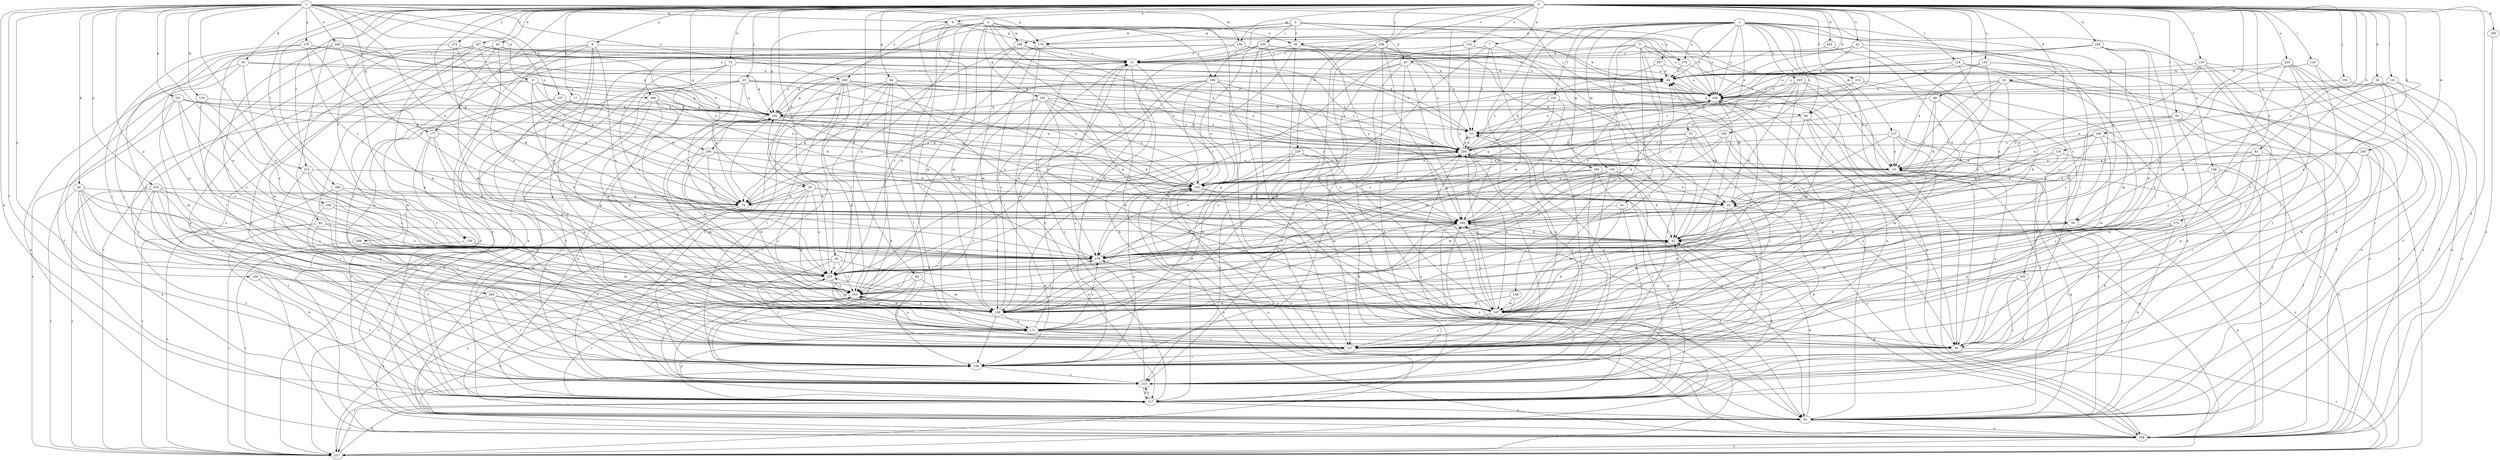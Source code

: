 strict digraph  {
0;
1;
2;
3;
4;
5;
6;
7;
8;
9;
10;
17;
19;
20;
23;
26;
30;
31;
32;
34;
35;
39;
40;
41;
42;
43;
44;
48;
50;
52;
53;
60;
62;
63;
64;
73;
75;
81;
84;
91;
94;
95;
103;
104;
105;
106;
107;
116;
117;
119;
120;
121;
124;
126;
128;
130;
134;
136;
137;
139;
143;
148;
149;
150;
152;
157;
159;
160;
165;
170;
171;
177;
179;
180;
181;
182;
187;
189;
190;
191;
193;
195;
202;
203;
204;
208;
210;
214;
215;
224;
225;
236;
237;
239;
242;
244;
245;
246;
247;
249;
251;
255;
256;
258;
259;
265;
267;
268;
269;
272;
273;
278;
279;
0 -> 6  [label=a];
0 -> 7  [label=a];
0 -> 8  [label=a];
0 -> 17  [label=b];
0 -> 19  [label=b];
0 -> 23  [label=c];
0 -> 26  [label=c];
0 -> 30  [label=c];
0 -> 32  [label=d];
0 -> 34  [label=d];
0 -> 43  [label=e];
0 -> 44  [label=e];
0 -> 48  [label=e];
0 -> 50  [label=e];
0 -> 60  [label=f];
0 -> 62  [label=f];
0 -> 63  [label=f];
0 -> 64  [label=g];
0 -> 73  [label=g];
0 -> 75  [label=h];
0 -> 81  [label=h];
0 -> 84  [label=h];
0 -> 91  [label=i];
0 -> 94  [label=i];
0 -> 103  [label=j];
0 -> 116  [label=k];
0 -> 119  [label=l];
0 -> 120  [label=l];
0 -> 121  [label=l];
0 -> 124  [label=l];
0 -> 126  [label=l];
0 -> 130  [label=m];
0 -> 143  [label=n];
0 -> 152  [label=o];
0 -> 165  [label=p];
0 -> 177  [label=q];
0 -> 187  [label=r];
0 -> 189  [label=r];
0 -> 190  [label=r];
0 -> 208  [label=t];
0 -> 210  [label=t];
0 -> 214  [label=t];
0 -> 224  [label=u];
0 -> 236  [label=v];
0 -> 239  [label=w];
0 -> 242  [label=w];
0 -> 244  [label=w];
0 -> 245  [label=w];
0 -> 259  [label=y];
0 -> 272  [label=z];
0 -> 273  [label=z];
1 -> 8  [label=a];
1 -> 9  [label=a];
1 -> 35  [label=d];
1 -> 39  [label=d];
1 -> 50  [label=e];
1 -> 94  [label=i];
1 -> 104  [label=j];
1 -> 117  [label=k];
1 -> 130  [label=m];
1 -> 134  [label=m];
1 -> 157  [label=o];
1 -> 159  [label=o];
1 -> 170  [label=p];
1 -> 177  [label=q];
1 -> 179  [label=q];
1 -> 214  [label=t];
1 -> 215  [label=t];
1 -> 249  [label=x];
1 -> 251  [label=x];
1 -> 255  [label=x];
1 -> 256  [label=x];
1 -> 259  [label=y];
1 -> 265  [label=y];
2 -> 50  [label=e];
2 -> 52  [label=e];
2 -> 84  [label=h];
2 -> 94  [label=i];
2 -> 95  [label=i];
2 -> 136  [label=m];
2 -> 137  [label=m];
2 -> 139  [label=m];
2 -> 148  [label=n];
2 -> 149  [label=n];
2 -> 160  [label=o];
2 -> 170  [label=p];
2 -> 180  [label=q];
2 -> 191  [label=r];
2 -> 193  [label=r];
2 -> 195  [label=s];
2 -> 202  [label=s];
2 -> 203  [label=s];
2 -> 278  [label=z];
3 -> 10  [label=a];
3 -> 30  [label=c];
3 -> 40  [label=d];
3 -> 105  [label=j];
3 -> 106  [label=j];
3 -> 160  [label=o];
3 -> 170  [label=p];
3 -> 204  [label=s];
3 -> 246  [label=w];
3 -> 267  [label=y];
3 -> 268  [label=y];
4 -> 19  [label=b];
4 -> 30  [label=c];
4 -> 63  [label=f];
4 -> 95  [label=i];
4 -> 106  [label=j];
4 -> 139  [label=m];
4 -> 160  [label=o];
4 -> 181  [label=q];
4 -> 182  [label=q];
4 -> 193  [label=r];
4 -> 225  [label=u];
4 -> 246  [label=w];
4 -> 247  [label=w];
4 -> 256  [label=x];
5 -> 31  [label=c];
5 -> 40  [label=d];
5 -> 41  [label=d];
5 -> 42  [label=d];
5 -> 95  [label=i];
5 -> 139  [label=m];
5 -> 237  [label=v];
5 -> 247  [label=w];
5 -> 278  [label=z];
6 -> 31  [label=c];
6 -> 63  [label=f];
6 -> 95  [label=i];
6 -> 107  [label=j];
6 -> 126  [label=l];
6 -> 225  [label=u];
6 -> 258  [label=x];
7 -> 31  [label=c];
7 -> 53  [label=e];
7 -> 95  [label=i];
7 -> 107  [label=j];
7 -> 225  [label=u];
8 -> 95  [label=i];
8 -> 107  [label=j];
8 -> 139  [label=m];
8 -> 160  [label=o];
8 -> 170  [label=p];
8 -> 278  [label=z];
9 -> 20  [label=b];
9 -> 42  [label=d];
9 -> 139  [label=m];
9 -> 150  [label=n];
9 -> 182  [label=q];
9 -> 204  [label=s];
9 -> 215  [label=t];
9 -> 268  [label=y];
10 -> 150  [label=n];
10 -> 237  [label=v];
17 -> 63  [label=f];
17 -> 171  [label=p];
17 -> 182  [label=q];
17 -> 225  [label=u];
19 -> 20  [label=b];
19 -> 73  [label=g];
19 -> 128  [label=l];
19 -> 193  [label=r];
19 -> 225  [label=u];
19 -> 247  [label=w];
19 -> 269  [label=y];
20 -> 84  [label=h];
20 -> 128  [label=l];
20 -> 215  [label=t];
20 -> 247  [label=w];
20 -> 269  [label=y];
23 -> 73  [label=g];
23 -> 117  [label=k];
23 -> 150  [label=n];
23 -> 160  [label=o];
23 -> 171  [label=p];
23 -> 182  [label=q];
23 -> 204  [label=s];
23 -> 237  [label=v];
26 -> 193  [label=r];
26 -> 215  [label=t];
26 -> 225  [label=u];
26 -> 247  [label=w];
26 -> 258  [label=x];
30 -> 20  [label=b];
30 -> 31  [label=c];
30 -> 107  [label=j];
30 -> 171  [label=p];
30 -> 269  [label=y];
31 -> 84  [label=h];
31 -> 117  [label=k];
31 -> 128  [label=l];
31 -> 150  [label=n];
31 -> 182  [label=q];
32 -> 10  [label=a];
32 -> 20  [label=b];
32 -> 63  [label=f];
32 -> 160  [label=o];
32 -> 204  [label=s];
32 -> 258  [label=x];
32 -> 269  [label=y];
34 -> 63  [label=f];
34 -> 95  [label=i];
34 -> 107  [label=j];
34 -> 160  [label=o];
34 -> 193  [label=r];
35 -> 63  [label=f];
35 -> 84  [label=h];
35 -> 182  [label=q];
35 -> 258  [label=x];
35 -> 279  [label=z];
39 -> 73  [label=g];
39 -> 107  [label=j];
39 -> 117  [label=k];
39 -> 215  [label=t];
39 -> 225  [label=u];
39 -> 237  [label=v];
39 -> 279  [label=z];
40 -> 84  [label=h];
40 -> 128  [label=l];
40 -> 171  [label=p];
40 -> 182  [label=q];
40 -> 237  [label=v];
40 -> 269  [label=y];
41 -> 128  [label=l];
41 -> 247  [label=w];
41 -> 269  [label=y];
42 -> 84  [label=h];
42 -> 117  [label=k];
42 -> 269  [label=y];
42 -> 279  [label=z];
43 -> 31  [label=c];
43 -> 42  [label=d];
43 -> 53  [label=e];
43 -> 107  [label=j];
43 -> 160  [label=o];
44 -> 31  [label=c];
44 -> 117  [label=k];
44 -> 139  [label=m];
44 -> 204  [label=s];
44 -> 225  [label=u];
44 -> 258  [label=x];
48 -> 20  [label=b];
48 -> 42  [label=d];
48 -> 150  [label=n];
48 -> 182  [label=q];
50 -> 42  [label=d];
50 -> 63  [label=f];
50 -> 139  [label=m];
50 -> 258  [label=x];
52 -> 95  [label=i];
52 -> 107  [label=j];
52 -> 150  [label=n];
52 -> 204  [label=s];
52 -> 279  [label=z];
53 -> 160  [label=o];
53 -> 204  [label=s];
60 -> 107  [label=j];
60 -> 128  [label=l];
60 -> 139  [label=m];
60 -> 193  [label=r];
62 -> 42  [label=d];
62 -> 117  [label=k];
62 -> 128  [label=l];
62 -> 237  [label=v];
62 -> 279  [label=z];
63 -> 10  [label=a];
63 -> 42  [label=d];
63 -> 84  [label=h];
63 -> 150  [label=n];
63 -> 182  [label=q];
63 -> 258  [label=x];
64 -> 73  [label=g];
64 -> 117  [label=k];
64 -> 128  [label=l];
64 -> 160  [label=o];
64 -> 182  [label=q];
64 -> 193  [label=r];
64 -> 204  [label=s];
64 -> 279  [label=z];
73 -> 204  [label=s];
73 -> 215  [label=t];
73 -> 237  [label=v];
75 -> 53  [label=e];
75 -> 84  [label=h];
75 -> 107  [label=j];
75 -> 171  [label=p];
75 -> 225  [label=u];
75 -> 279  [label=z];
81 -> 10  [label=a];
81 -> 20  [label=b];
81 -> 63  [label=f];
81 -> 95  [label=i];
81 -> 247  [label=w];
81 -> 279  [label=z];
84 -> 160  [label=o];
84 -> 204  [label=s];
91 -> 20  [label=b];
91 -> 53  [label=e];
91 -> 63  [label=f];
91 -> 107  [label=j];
91 -> 258  [label=x];
91 -> 279  [label=z];
94 -> 53  [label=e];
94 -> 63  [label=f];
94 -> 95  [label=i];
94 -> 107  [label=j];
94 -> 247  [label=w];
95 -> 10  [label=a];
95 -> 225  [label=u];
95 -> 237  [label=v];
95 -> 279  [label=z];
103 -> 160  [label=o];
103 -> 258  [label=x];
104 -> 215  [label=t];
104 -> 269  [label=y];
104 -> 279  [label=z];
105 -> 31  [label=c];
105 -> 53  [label=e];
105 -> 95  [label=i];
105 -> 107  [label=j];
105 -> 139  [label=m];
105 -> 160  [label=o];
105 -> 247  [label=w];
105 -> 279  [label=z];
106 -> 73  [label=g];
106 -> 139  [label=m];
106 -> 150  [label=n];
106 -> 160  [label=o];
106 -> 204  [label=s];
106 -> 225  [label=u];
106 -> 247  [label=w];
106 -> 269  [label=y];
107 -> 128  [label=l];
107 -> 204  [label=s];
116 -> 10  [label=a];
116 -> 20  [label=b];
116 -> 73  [label=g];
116 -> 258  [label=x];
117 -> 31  [label=c];
117 -> 63  [label=f];
117 -> 171  [label=p];
117 -> 193  [label=r];
117 -> 204  [label=s];
117 -> 215  [label=t];
117 -> 237  [label=v];
117 -> 269  [label=y];
119 -> 84  [label=h];
119 -> 117  [label=k];
119 -> 160  [label=o];
119 -> 215  [label=t];
119 -> 258  [label=x];
119 -> 269  [label=y];
120 -> 84  [label=h];
120 -> 107  [label=j];
120 -> 258  [label=x];
121 -> 63  [label=f];
121 -> 150  [label=n];
121 -> 160  [label=o];
121 -> 279  [label=z];
124 -> 84  [label=h];
124 -> 139  [label=m];
124 -> 160  [label=o];
124 -> 204  [label=s];
124 -> 225  [label=u];
124 -> 237  [label=v];
126 -> 128  [label=l];
126 -> 237  [label=v];
126 -> 279  [label=z];
128 -> 42  [label=d];
128 -> 53  [label=e];
128 -> 150  [label=n];
128 -> 215  [label=t];
130 -> 31  [label=c];
130 -> 53  [label=e];
130 -> 84  [label=h];
130 -> 107  [label=j];
130 -> 128  [label=l];
130 -> 160  [label=o];
134 -> 182  [label=q];
134 -> 193  [label=r];
134 -> 237  [label=v];
134 -> 279  [label=z];
136 -> 20  [label=b];
136 -> 139  [label=m];
136 -> 150  [label=n];
136 -> 171  [label=p];
136 -> 215  [label=t];
136 -> 279  [label=z];
137 -> 10  [label=a];
137 -> 42  [label=d];
137 -> 63  [label=f];
137 -> 95  [label=i];
137 -> 139  [label=m];
137 -> 204  [label=s];
139 -> 31  [label=c];
139 -> 128  [label=l];
139 -> 171  [label=p];
139 -> 182  [label=q];
139 -> 193  [label=r];
139 -> 269  [label=y];
139 -> 279  [label=z];
143 -> 10  [label=a];
143 -> 84  [label=h];
143 -> 117  [label=k];
143 -> 269  [label=y];
143 -> 279  [label=z];
148 -> 107  [label=j];
148 -> 139  [label=m];
148 -> 247  [label=w];
149 -> 117  [label=k];
149 -> 150  [label=n];
149 -> 258  [label=x];
150 -> 20  [label=b];
150 -> 63  [label=f];
150 -> 237  [label=v];
150 -> 258  [label=x];
152 -> 31  [label=c];
152 -> 84  [label=h];
152 -> 193  [label=r];
152 -> 269  [label=y];
157 -> 10  [label=a];
157 -> 139  [label=m];
157 -> 150  [label=n];
157 -> 182  [label=q];
157 -> 247  [label=w];
159 -> 193  [label=r];
159 -> 215  [label=t];
160 -> 182  [label=q];
160 -> 193  [label=r];
160 -> 269  [label=y];
165 -> 258  [label=x];
170 -> 31  [label=c];
170 -> 117  [label=k];
170 -> 128  [label=l];
170 -> 225  [label=u];
171 -> 31  [label=c];
171 -> 53  [label=e];
171 -> 95  [label=i];
171 -> 107  [label=j];
171 -> 193  [label=r];
171 -> 279  [label=z];
177 -> 63  [label=f];
177 -> 117  [label=k];
177 -> 171  [label=p];
177 -> 204  [label=s];
177 -> 215  [label=t];
179 -> 31  [label=c];
179 -> 73  [label=g];
179 -> 107  [label=j];
179 -> 182  [label=q];
179 -> 225  [label=u];
179 -> 269  [label=y];
180 -> 42  [label=d];
180 -> 73  [label=g];
180 -> 107  [label=j];
180 -> 117  [label=k];
180 -> 139  [label=m];
180 -> 150  [label=n];
180 -> 258  [label=x];
181 -> 42  [label=d];
181 -> 53  [label=e];
181 -> 150  [label=n];
181 -> 182  [label=q];
181 -> 193  [label=r];
181 -> 204  [label=s];
181 -> 215  [label=t];
181 -> 247  [label=w];
182 -> 53  [label=e];
182 -> 117  [label=k];
182 -> 139  [label=m];
182 -> 160  [label=o];
182 -> 269  [label=y];
182 -> 279  [label=z];
187 -> 31  [label=c];
187 -> 73  [label=g];
187 -> 117  [label=k];
187 -> 139  [label=m];
187 -> 150  [label=n];
187 -> 171  [label=p];
187 -> 204  [label=s];
187 -> 237  [label=v];
189 -> 73  [label=g];
189 -> 107  [label=j];
189 -> 237  [label=v];
189 -> 279  [label=z];
190 -> 10  [label=a];
190 -> 20  [label=b];
190 -> 107  [label=j];
190 -> 204  [label=s];
190 -> 247  [label=w];
190 -> 269  [label=y];
191 -> 73  [label=g];
191 -> 128  [label=l];
191 -> 139  [label=m];
191 -> 182  [label=q];
191 -> 225  [label=u];
193 -> 139  [label=m];
193 -> 247  [label=w];
193 -> 258  [label=x];
195 -> 107  [label=j];
195 -> 150  [label=n];
195 -> 204  [label=s];
195 -> 247  [label=w];
195 -> 269  [label=y];
202 -> 95  [label=i];
202 -> 117  [label=k];
202 -> 193  [label=r];
202 -> 215  [label=t];
203 -> 10  [label=a];
203 -> 42  [label=d];
203 -> 139  [label=m];
203 -> 150  [label=n];
203 -> 160  [label=o];
203 -> 225  [label=u];
203 -> 269  [label=y];
204 -> 10  [label=a];
204 -> 31  [label=c];
204 -> 53  [label=e];
204 -> 63  [label=f];
204 -> 73  [label=g];
204 -> 84  [label=h];
204 -> 107  [label=j];
204 -> 160  [label=o];
204 -> 247  [label=w];
208 -> 139  [label=m];
208 -> 237  [label=v];
208 -> 279  [label=z];
210 -> 117  [label=k];
210 -> 160  [label=o];
210 -> 204  [label=s];
210 -> 279  [label=z];
214 -> 107  [label=j];
214 -> 150  [label=n];
214 -> 225  [label=u];
214 -> 279  [label=z];
215 -> 20  [label=b];
215 -> 31  [label=c];
215 -> 117  [label=k];
215 -> 160  [label=o];
215 -> 193  [label=r];
215 -> 204  [label=s];
224 -> 63  [label=f];
224 -> 84  [label=h];
224 -> 107  [label=j];
224 -> 215  [label=t];
224 -> 247  [label=w];
224 -> 258  [label=x];
224 -> 279  [label=z];
225 -> 42  [label=d];
225 -> 107  [label=j];
225 -> 139  [label=m];
225 -> 182  [label=q];
225 -> 193  [label=r];
236 -> 31  [label=c];
236 -> 42  [label=d];
236 -> 63  [label=f];
236 -> 204  [label=s];
236 -> 215  [label=t];
236 -> 237  [label=v];
236 -> 247  [label=w];
237 -> 117  [label=k];
237 -> 128  [label=l];
239 -> 10  [label=a];
239 -> 117  [label=k];
239 -> 139  [label=m];
239 -> 215  [label=t];
239 -> 269  [label=y];
239 -> 279  [label=z];
242 -> 31  [label=c];
242 -> 42  [label=d];
244 -> 31  [label=c];
244 -> 53  [label=e];
244 -> 107  [label=j];
244 -> 160  [label=o];
244 -> 171  [label=p];
244 -> 215  [label=t];
244 -> 247  [label=w];
245 -> 10  [label=a];
245 -> 95  [label=i];
245 -> 150  [label=n];
245 -> 171  [label=p];
245 -> 237  [label=v];
246 -> 31  [label=c];
246 -> 73  [label=g];
246 -> 139  [label=m];
246 -> 150  [label=n];
247 -> 10  [label=a];
247 -> 42  [label=d];
247 -> 107  [label=j];
247 -> 160  [label=o];
247 -> 204  [label=s];
247 -> 225  [label=u];
247 -> 269  [label=y];
249 -> 10  [label=a];
249 -> 31  [label=c];
249 -> 107  [label=j];
249 -> 139  [label=m];
249 -> 150  [label=n];
249 -> 171  [label=p];
249 -> 182  [label=q];
249 -> 193  [label=r];
249 -> 269  [label=y];
251 -> 128  [label=l];
251 -> 139  [label=m];
251 -> 150  [label=n];
251 -> 182  [label=q];
251 -> 193  [label=r];
251 -> 204  [label=s];
251 -> 225  [label=u];
255 -> 63  [label=f];
255 -> 73  [label=g];
255 -> 107  [label=j];
255 -> 128  [label=l];
255 -> 171  [label=p];
255 -> 193  [label=r];
255 -> 237  [label=v];
256 -> 10  [label=a];
256 -> 20  [label=b];
256 -> 139  [label=m];
256 -> 247  [label=w];
256 -> 269  [label=y];
258 -> 10  [label=a];
258 -> 42  [label=d];
258 -> 150  [label=n];
258 -> 160  [label=o];
258 -> 237  [label=v];
259 -> 10  [label=a];
259 -> 63  [label=f];
259 -> 128  [label=l];
259 -> 160  [label=o];
259 -> 171  [label=p];
259 -> 182  [label=q];
259 -> 215  [label=t];
259 -> 237  [label=v];
259 -> 269  [label=y];
265 -> 107  [label=j];
265 -> 128  [label=l];
265 -> 247  [label=w];
265 -> 258  [label=x];
267 -> 84  [label=h];
267 -> 160  [label=o];
267 -> 193  [label=r];
268 -> 20  [label=b];
268 -> 117  [label=k];
268 -> 139  [label=m];
268 -> 182  [label=q];
268 -> 193  [label=r];
268 -> 215  [label=t];
269 -> 42  [label=d];
269 -> 63  [label=f];
269 -> 128  [label=l];
269 -> 160  [label=o];
269 -> 215  [label=t];
269 -> 279  [label=z];
272 -> 31  [label=c];
272 -> 42  [label=d];
272 -> 73  [label=g];
272 -> 128  [label=l];
273 -> 42  [label=d];
273 -> 117  [label=k];
273 -> 128  [label=l];
273 -> 139  [label=m];
273 -> 171  [label=p];
278 -> 84  [label=h];
278 -> 258  [label=x];
279 -> 84  [label=h];
279 -> 204  [label=s];
279 -> 225  [label=u];
}
